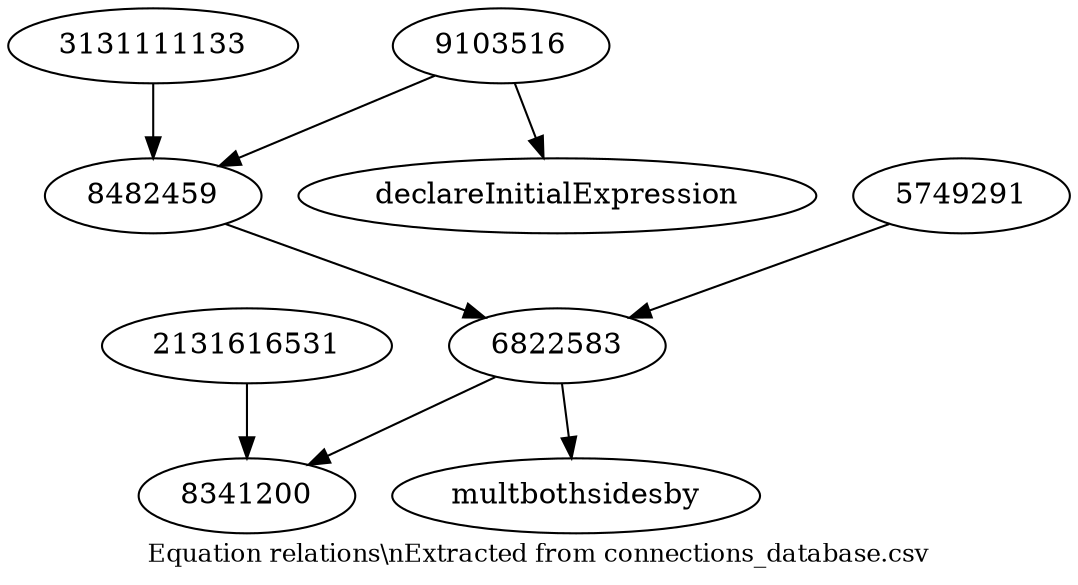 digraph physicsDerivation {
overlap = false;
label="Equation relations\\nExtracted from connections_database.csv";
fontsize=12;
9103516 -> 8482459
8482459 -> 6822583
5749291 -> 6822583
6822583 -> 8341200
3131111133 -> 8482459
2131616531 -> 8341200
6822583 -> multbothsidesby
9103516 -> declareInitialExpression
}